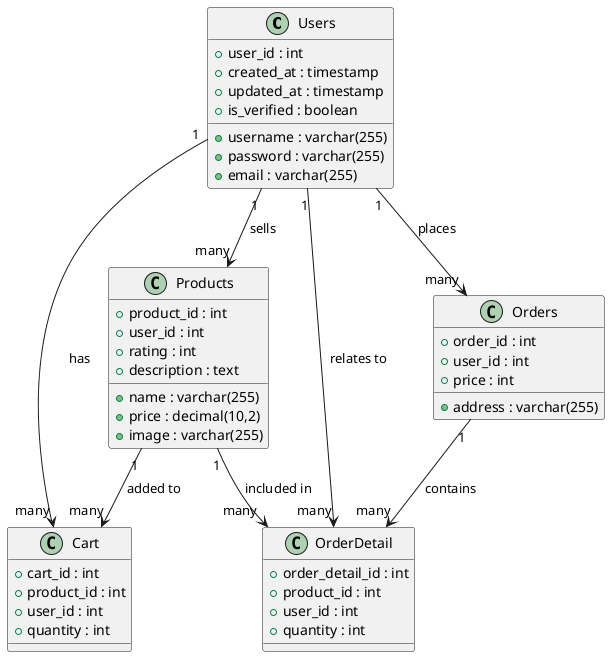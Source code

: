 @startuml
class Users {
    + user_id : int
    + username : varchar(255)
    + password : varchar(255)
    + email : varchar(255)
    + created_at : timestamp
    + updated_at : timestamp
    + is_verified : boolean
}

class Products {
    + product_id : int
    + user_id : int
    + name : varchar(255)
    + price : decimal(10,2)
    + rating : int
    + image : varchar(255)
    + description : text
}

class Cart {
    + cart_id : int
    + product_id : int
    + user_id : int
    + quantity : int
}

class Orders {
    + order_id : int
    + user_id : int
    + address : varchar(255)
    + price : int
}

class OrderDetail {
    + order_detail_id : int
    + product_id : int
    + user_id : int
    + quantity : int
}

Users "1" --> "many" Products : sells
Users "1" --> "many" Cart : has
Users "1" --> "many" Orders : places
Users "1" --> "many" OrderDetail : relates to
Products "1" --> "many" Cart : added to
Products "1" --> "many" OrderDetail : included in
Orders "1" --> "many" OrderDetail : contains

@enduml
